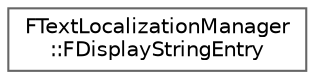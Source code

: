 digraph "Graphical Class Hierarchy"
{
 // INTERACTIVE_SVG=YES
 // LATEX_PDF_SIZE
  bgcolor="transparent";
  edge [fontname=Helvetica,fontsize=10,labelfontname=Helvetica,labelfontsize=10];
  node [fontname=Helvetica,fontsize=10,shape=box,height=0.2,width=0.4];
  rankdir="LR";
  Node0 [id="Node000000",label="FTextLocalizationManager\l::FDisplayStringEntry",height=0.2,width=0.4,color="grey40", fillcolor="white", style="filled",URL="$d7/dfd/structFTextLocalizationManager_1_1FDisplayStringEntry.html",tooltip="Data struct for tracking a display string."];
}
